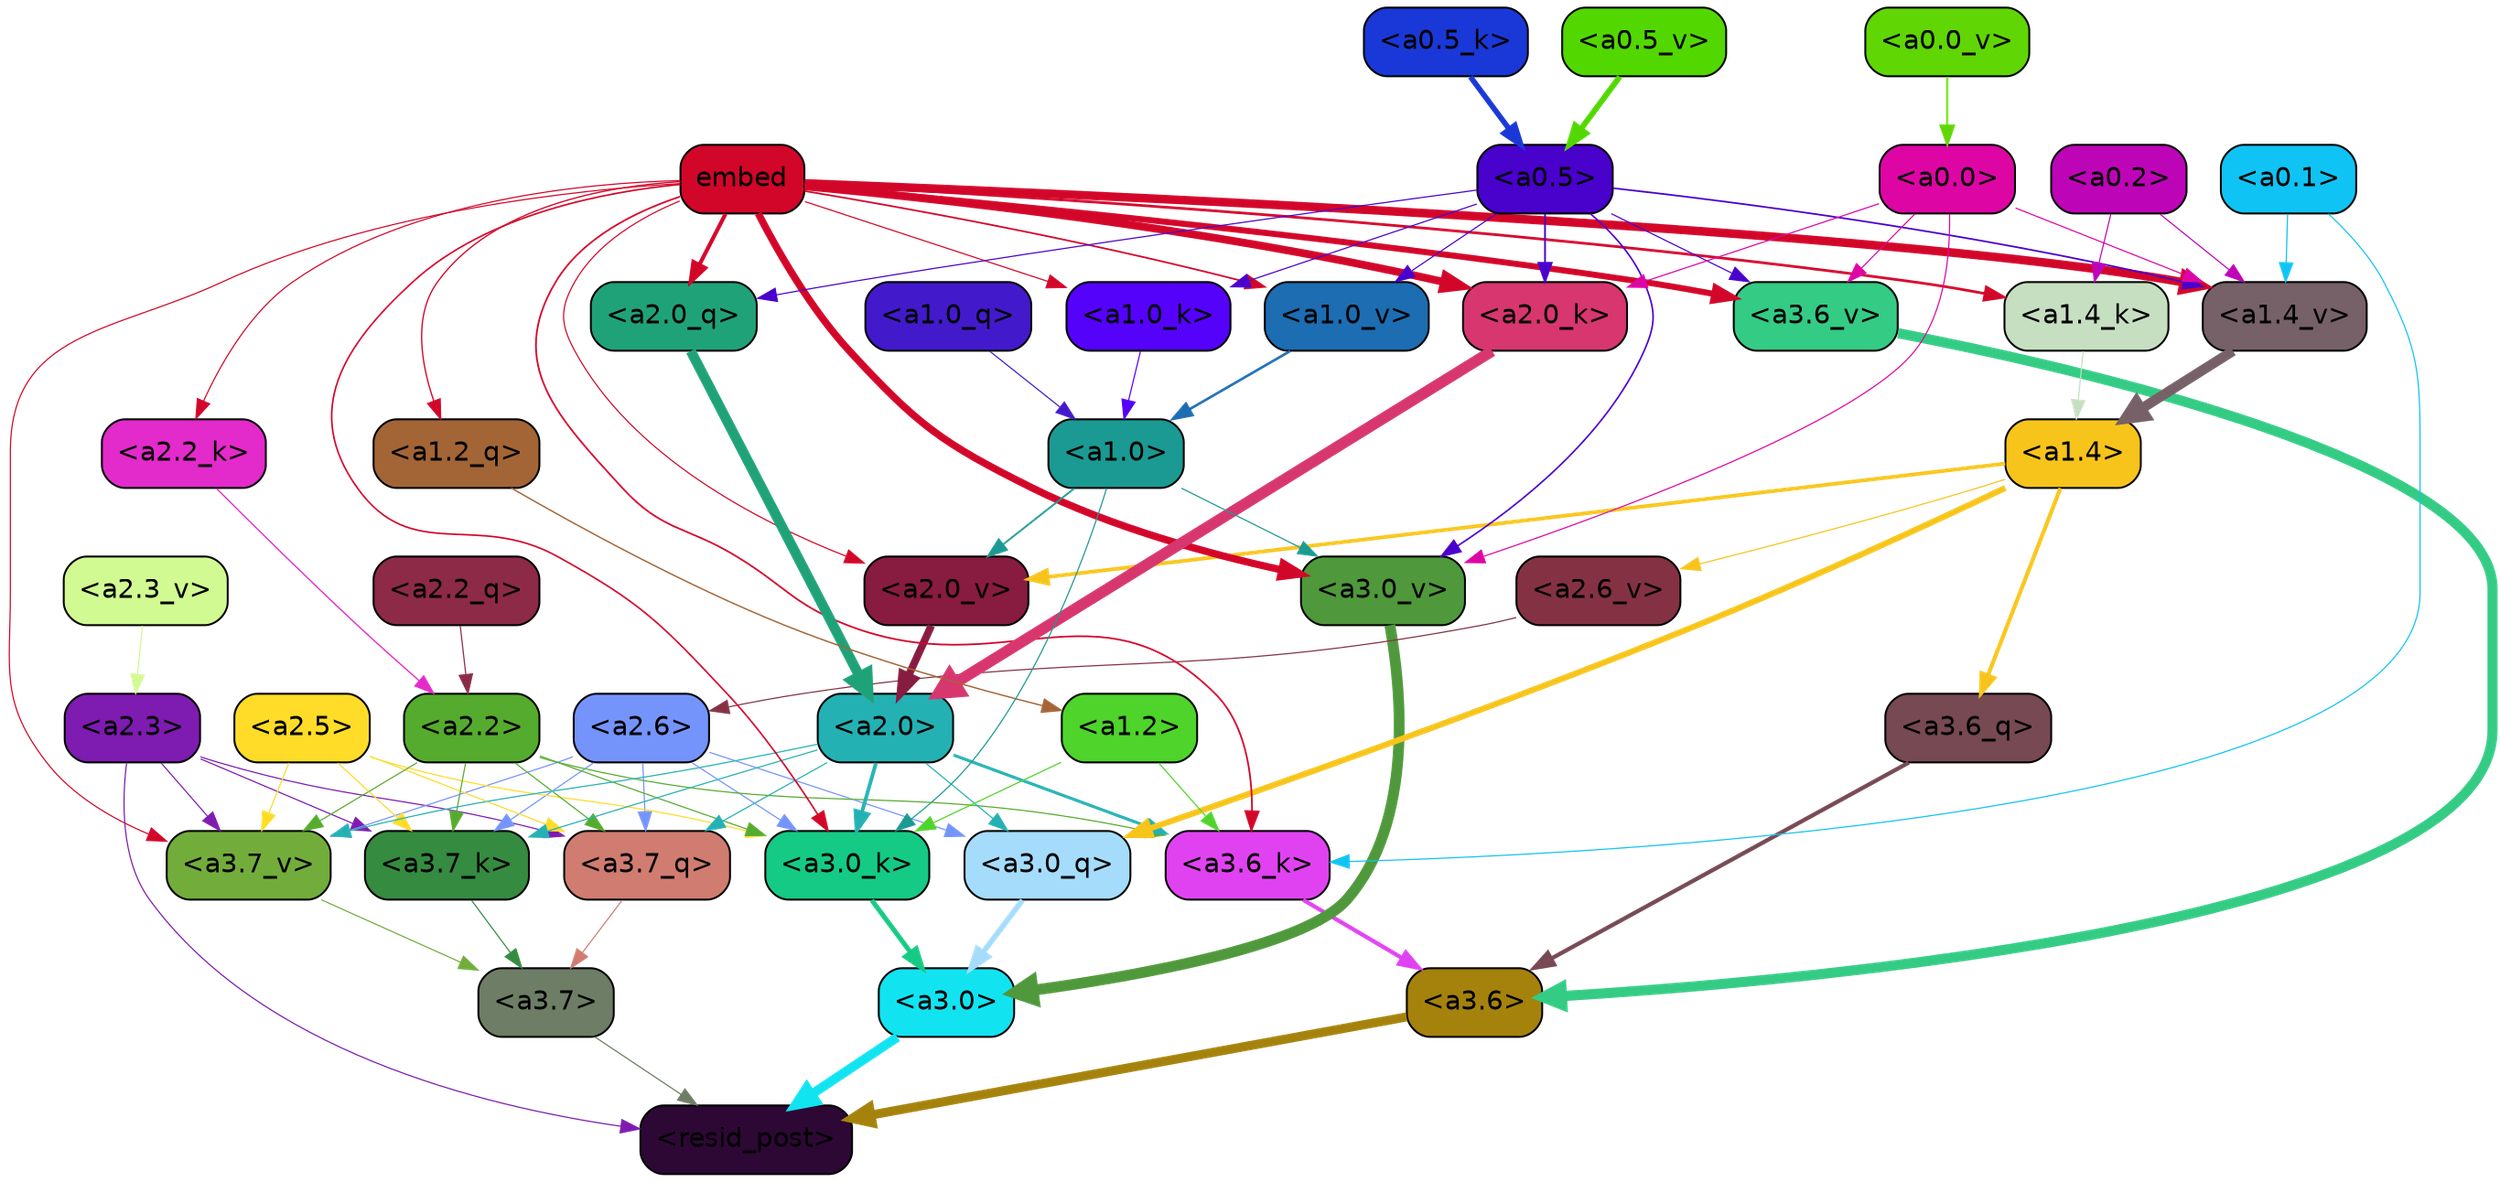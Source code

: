 strict digraph "" {
	graph [bgcolor=transparent,
		layout=dot,
		overlap=false,
		splines=true
	];
	"<a3.7>"	[color=black,
		fillcolor="#6e7d65",
		fontname=Helvetica,
		shape=box,
		style="filled, rounded"];
	"<resid_post>"	[color=black,
		fillcolor="#2d0835",
		fontname=Helvetica,
		shape=box,
		style="filled, rounded"];
	"<a3.7>" -> "<resid_post>"	[color="#6e7d65",
		penwidth=0.6];
	"<a3.6>"	[color=black,
		fillcolor="#a5820c",
		fontname=Helvetica,
		shape=box,
		style="filled, rounded"];
	"<a3.6>" -> "<resid_post>"	[color="#a5820c",
		penwidth=4.751592040061951];
	"<a3.0>"	[color=black,
		fillcolor="#12e3f1",
		fontname=Helvetica,
		shape=box,
		style="filled, rounded"];
	"<a3.0>" -> "<resid_post>"	[color="#12e3f1",
		penwidth=4.904066681861877];
	"<a2.3>"	[color=black,
		fillcolor="#7e1bb0",
		fontname=Helvetica,
		shape=box,
		style="filled, rounded"];
	"<a2.3>" -> "<resid_post>"	[color="#7e1bb0",
		penwidth=0.6];
	"<a3.7_q>"	[color=black,
		fillcolor="#d07c71",
		fontname=Helvetica,
		shape=box,
		style="filled, rounded"];
	"<a2.3>" -> "<a3.7_q>"	[color="#7e1bb0",
		penwidth=0.6];
	"<a3.7_k>"	[color=black,
		fillcolor="#358b40",
		fontname=Helvetica,
		shape=box,
		style="filled, rounded"];
	"<a2.3>" -> "<a3.7_k>"	[color="#7e1bb0",
		penwidth=0.6069068089127541];
	"<a3.7_v>"	[color=black,
		fillcolor="#72ad3c",
		fontname=Helvetica,
		shape=box,
		style="filled, rounded"];
	"<a2.3>" -> "<a3.7_v>"	[color="#7e1bb0",
		penwidth=0.6];
	"<a3.7_q>" -> "<a3.7>"	[color="#d07c71",
		penwidth=0.6];
	"<a3.6_q>"	[color=black,
		fillcolor="#764953",
		fontname=Helvetica,
		shape=box,
		style="filled, rounded"];
	"<a3.6_q>" -> "<a3.6>"	[color="#764953",
		penwidth=2.160832464694977];
	"<a3.0_q>"	[color=black,
		fillcolor="#a5dcfc",
		fontname=Helvetica,
		shape=box,
		style="filled, rounded"];
	"<a3.0_q>" -> "<a3.0>"	[color="#a5dcfc",
		penwidth=2.870753765106201];
	"<a3.7_k>" -> "<a3.7>"	[color="#358b40",
		penwidth=0.6];
	"<a3.6_k>"	[color=black,
		fillcolor="#e142f1",
		fontname=Helvetica,
		shape=box,
		style="filled, rounded"];
	"<a3.6_k>" -> "<a3.6>"	[color="#e142f1",
		penwidth=2.13908451795578];
	"<a3.0_k>"	[color=black,
		fillcolor="#15ca85",
		fontname=Helvetica,
		shape=box,
		style="filled, rounded"];
	"<a3.0_k>" -> "<a3.0>"	[color="#15ca85",
		penwidth=2.520303964614868];
	"<a3.7_v>" -> "<a3.7>"	[color="#72ad3c",
		penwidth=0.6];
	"<a3.6_v>"	[color=black,
		fillcolor="#34cb84",
		fontname=Helvetica,
		shape=box,
		style="filled, rounded"];
	"<a3.6_v>" -> "<a3.6>"	[color="#34cb84",
		penwidth=5.297133803367615];
	"<a3.0_v>"	[color=black,
		fillcolor="#4f983b",
		fontname=Helvetica,
		shape=box,
		style="filled, rounded"];
	"<a3.0_v>" -> "<a3.0>"	[color="#4f983b",
		penwidth=5.680712580680847];
	"<a2.6>"	[color=black,
		fillcolor="#7594fb",
		fontname=Helvetica,
		shape=box,
		style="filled, rounded"];
	"<a2.6>" -> "<a3.7_q>"	[color="#7594fb",
		penwidth=0.6];
	"<a2.6>" -> "<a3.0_q>"	[color="#7594fb",
		penwidth=0.6];
	"<a2.6>" -> "<a3.7_k>"	[color="#7594fb",
		penwidth=0.6];
	"<a2.6>" -> "<a3.0_k>"	[color="#7594fb",
		penwidth=0.6];
	"<a2.6>" -> "<a3.7_v>"	[color="#7594fb",
		penwidth=0.6];
	"<a2.5>"	[color=black,
		fillcolor="#fedc28",
		fontname=Helvetica,
		shape=box,
		style="filled, rounded"];
	"<a2.5>" -> "<a3.7_q>"	[color="#fedc28",
		penwidth=0.6];
	"<a2.5>" -> "<a3.7_k>"	[color="#fedc28",
		penwidth=0.6];
	"<a2.5>" -> "<a3.0_k>"	[color="#fedc28",
		penwidth=0.6];
	"<a2.5>" -> "<a3.7_v>"	[color="#fedc28",
		penwidth=0.6];
	"<a2.2>"	[color=black,
		fillcolor="#55ab2e",
		fontname=Helvetica,
		shape=box,
		style="filled, rounded"];
	"<a2.2>" -> "<a3.7_q>"	[color="#55ab2e",
		penwidth=0.6];
	"<a2.2>" -> "<a3.7_k>"	[color="#55ab2e",
		penwidth=0.6];
	"<a2.2>" -> "<a3.6_k>"	[color="#55ab2e",
		penwidth=0.6];
	"<a2.2>" -> "<a3.0_k>"	[color="#55ab2e",
		penwidth=0.6];
	"<a2.2>" -> "<a3.7_v>"	[color="#55ab2e",
		penwidth=0.6];
	"<a2.0>"	[color=black,
		fillcolor="#24b1b3",
		fontname=Helvetica,
		shape=box,
		style="filled, rounded"];
	"<a2.0>" -> "<a3.7_q>"	[color="#24b1b3",
		penwidth=0.6];
	"<a2.0>" -> "<a3.0_q>"	[color="#24b1b3",
		penwidth=0.6];
	"<a2.0>" -> "<a3.7_k>"	[color="#24b1b3",
		penwidth=0.6];
	"<a2.0>" -> "<a3.6_k>"	[color="#24b1b3",
		penwidth=1.564806342124939];
	"<a2.0>" -> "<a3.0_k>"	[color="#24b1b3",
		penwidth=1.9353990852832794];
	"<a2.0>" -> "<a3.7_v>"	[color="#24b1b3",
		penwidth=0.6];
	"<a1.4>"	[color=black,
		fillcolor="#f7c41b",
		fontname=Helvetica,
		shape=box,
		style="filled, rounded"];
	"<a1.4>" -> "<a3.6_q>"	[color="#f7c41b",
		penwidth=2.0727532356977463];
	"<a1.4>" -> "<a3.0_q>"	[color="#f7c41b",
		penwidth=3.1279823780059814];
	"<a2.6_v>"	[color=black,
		fillcolor="#843243",
		fontname=Helvetica,
		shape=box,
		style="filled, rounded"];
	"<a1.4>" -> "<a2.6_v>"	[color="#f7c41b",
		penwidth=0.6];
	"<a2.0_v>"	[color=black,
		fillcolor="#881b40",
		fontname=Helvetica,
		shape=box,
		style="filled, rounded"];
	"<a1.4>" -> "<a2.0_v>"	[color="#f7c41b",
		penwidth=1.9170897603034973];
	"<a1.2>"	[color=black,
		fillcolor="#4ed42a",
		fontname=Helvetica,
		shape=box,
		style="filled, rounded"];
	"<a1.2>" -> "<a3.6_k>"	[color="#4ed42a",
		penwidth=0.6];
	"<a1.2>" -> "<a3.0_k>"	[color="#4ed42a",
		penwidth=0.6];
	"<a0.1>"	[color=black,
		fillcolor="#0fc4f4",
		fontname=Helvetica,
		shape=box,
		style="filled, rounded"];
	"<a0.1>" -> "<a3.6_k>"	[color="#0fc4f4",
		penwidth=0.6];
	"<a1.4_v>"	[color=black,
		fillcolor="#756167",
		fontname=Helvetica,
		shape=box,
		style="filled, rounded"];
	"<a0.1>" -> "<a1.4_v>"	[color="#0fc4f4",
		penwidth=0.6202214732766151];
	embed	[color=black,
		fillcolor="#d20629",
		fontname=Helvetica,
		shape=box,
		style="filled, rounded"];
	embed -> "<a3.6_k>"	[color="#d20629",
		penwidth=0.8915999233722687];
	embed -> "<a3.0_k>"	[color="#d20629",
		penwidth=0.832088902592659];
	embed -> "<a3.7_v>"	[color="#d20629",
		penwidth=0.6];
	embed -> "<a3.6_v>"	[color="#d20629",
		penwidth=3.1840110421180725];
	embed -> "<a3.0_v>"	[color="#d20629",
		penwidth=3.8132747188210487];
	"<a2.0_q>"	[color=black,
		fillcolor="#20a279",
		fontname=Helvetica,
		shape=box,
		style="filled, rounded"];
	embed -> "<a2.0_q>"	[color="#d20629",
		penwidth=2.084651827812195];
	"<a2.2_k>"	[color=black,
		fillcolor="#e32acb",
		fontname=Helvetica,
		shape=box,
		style="filled, rounded"];
	embed -> "<a2.2_k>"	[color="#d20629",
		penwidth=0.6];
	"<a2.0_k>"	[color=black,
		fillcolor="#d7366f",
		fontname=Helvetica,
		shape=box,
		style="filled, rounded"];
	embed -> "<a2.0_k>"	[color="#d20629",
		penwidth=4.084526404738426];
	embed -> "<a2.0_v>"	[color="#d20629",
		penwidth=0.6];
	"<a1.2_q>"	[color=black,
		fillcolor="#a36535",
		fontname=Helvetica,
		shape=box,
		style="filled, rounded"];
	embed -> "<a1.2_q>"	[color="#d20629",
		penwidth=0.6670737266540527];
	"<a1.4_k>"	[color=black,
		fillcolor="#c7dfc1",
		fontname=Helvetica,
		shape=box,
		style="filled, rounded"];
	embed -> "<a1.4_k>"	[color="#d20629",
		penwidth=1.3912410736083984];
	"<a1.0_k>"	[color=black,
		fillcolor="#5502fa",
		fontname=Helvetica,
		shape=box,
		style="filled, rounded"];
	embed -> "<a1.0_k>"	[color="#d20629",
		penwidth=0.6];
	embed -> "<a1.4_v>"	[color="#d20629",
		penwidth=4.4888065457344055];
	"<a1.0_v>"	[color=black,
		fillcolor="#1c6db2",
		fontname=Helvetica,
		shape=box,
		style="filled, rounded"];
	embed -> "<a1.0_v>"	[color="#d20629",
		penwidth=0.8796700537204742];
	"<a1.0>"	[color=black,
		fillcolor="#1a9a92",
		fontname=Helvetica,
		shape=box,
		style="filled, rounded"];
	"<a1.0>" -> "<a3.0_k>"	[color="#1a9a92",
		penwidth=0.6];
	"<a1.0>" -> "<a3.0_v>"	[color="#1a9a92",
		penwidth=0.6];
	"<a1.0>" -> "<a2.0_v>"	[color="#1a9a92",
		penwidth=0.9450988052412868];
	"<a0.5>"	[color=black,
		fillcolor="#4901cc",
		fontname=Helvetica,
		shape=box,
		style="filled, rounded"];
	"<a0.5>" -> "<a3.6_v>"	[color="#4901cc",
		penwidth=0.6];
	"<a0.5>" -> "<a3.0_v>"	[color="#4901cc",
		penwidth=0.8331108838319778];
	"<a0.5>" -> "<a2.0_q>"	[color="#4901cc",
		penwidth=0.6];
	"<a0.5>" -> "<a2.0_k>"	[color="#4901cc",
		penwidth=0.9412797391414642];
	"<a0.5>" -> "<a1.0_k>"	[color="#4901cc",
		penwidth=0.6];
	"<a0.5>" -> "<a1.4_v>"	[color="#4901cc",
		penwidth=0.8757842034101486];
	"<a0.5>" -> "<a1.0_v>"	[color="#4901cc",
		penwidth=0.6];
	"<a0.0>"	[color=black,
		fillcolor="#de05a5",
		fontname=Helvetica,
		shape=box,
		style="filled, rounded"];
	"<a0.0>" -> "<a3.6_v>"	[color="#de05a5",
		penwidth=0.6];
	"<a0.0>" -> "<a3.0_v>"	[color="#de05a5",
		penwidth=0.6];
	"<a0.0>" -> "<a2.0_k>"	[color="#de05a5",
		penwidth=0.6];
	"<a0.0>" -> "<a1.4_v>"	[color="#de05a5",
		penwidth=0.6];
	"<a2.2_q>"	[color=black,
		fillcolor="#8d2a48",
		fontname=Helvetica,
		shape=box,
		style="filled, rounded"];
	"<a2.2_q>" -> "<a2.2>"	[color="#8d2a48",
		penwidth=0.6];
	"<a2.0_q>" -> "<a2.0>"	[color="#20a279",
		penwidth=5.29856276512146];
	"<a2.2_k>" -> "<a2.2>"	[color="#e32acb",
		penwidth=0.6722683310508728];
	"<a2.0_k>" -> "<a2.0>"	[color="#d7366f",
		penwidth=5.859246134757996];
	"<a2.6_v>" -> "<a2.6>"	[color="#843243",
		penwidth=0.6];
	"<a2.3_v>"	[color=black,
		fillcolor="#d2fa92",
		fontname=Helvetica,
		shape=box,
		style="filled, rounded"];
	"<a2.3_v>" -> "<a2.3>"	[color="#d2fa92",
		penwidth=0.6];
	"<a2.0_v>" -> "<a2.0>"	[color="#881b40",
		penwidth=3.9621697664260864];
	"<a1.2_q>" -> "<a1.2>"	[color="#a36535",
		penwidth=0.7185482024215162];
	"<a1.0_q>"	[color=black,
		fillcolor="#431acb",
		fontname=Helvetica,
		shape=box,
		style="filled, rounded"];
	"<a1.0_q>" -> "<a1.0>"	[color="#431acb",
		penwidth=0.6];
	"<a1.4_k>" -> "<a1.4>"	[color="#c7dfc1",
		penwidth=0.6];
	"<a1.0_k>" -> "<a1.0>"	[color="#5502fa",
		penwidth=0.6];
	"<a1.4_v>" -> "<a1.4>"	[color="#756167",
		penwidth=5.280138969421387];
	"<a1.0_v>" -> "<a1.0>"	[color="#1c6db2",
		penwidth=1.318962275981903];
	"<a0.2>"	[color=black,
		fillcolor="#bd05b7",
		fontname=Helvetica,
		shape=box,
		style="filled, rounded"];
	"<a0.2>" -> "<a1.4_k>"	[color="#bd05b7",
		penwidth=0.6];
	"<a0.2>" -> "<a1.4_v>"	[color="#bd05b7",
		penwidth=0.6];
	"<a0.5_k>"	[color=black,
		fillcolor="#1a38d7",
		fontname=Helvetica,
		shape=box,
		style="filled, rounded"];
	"<a0.5_k>" -> "<a0.5>"	[color="#1a38d7",
		penwidth=2.847884178161621];
	"<a0.5_v>"	[color=black,
		fillcolor="#52d800",
		fontname=Helvetica,
		shape=box,
		style="filled, rounded"];
	"<a0.5_v>" -> "<a0.5>"	[color="#52d800",
		penwidth=3.0173392295837402];
	"<a0.0_v>"	[color=black,
		fillcolor="#60d604",
		fontname=Helvetica,
		shape=box,
		style="filled, rounded"];
	"<a0.0_v>" -> "<a0.0>"	[color="#60d604",
		penwidth=1.0739268958568573];
}
